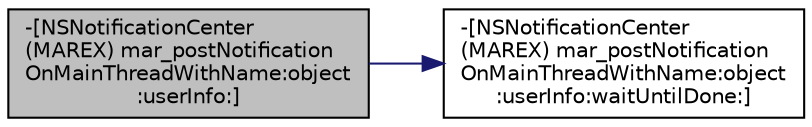 digraph "-[NSNotificationCenter(MAREX) mar_postNotificationOnMainThreadWithName:object:userInfo:]"
{
  edge [fontname="Helvetica",fontsize="10",labelfontname="Helvetica",labelfontsize="10"];
  node [fontname="Helvetica",fontsize="10",shape=record];
  rankdir="LR";
  Node17 [label="-[NSNotificationCenter\l(MAREX) mar_postNotification\lOnMainThreadWithName:object\l:userInfo:]",height=0.2,width=0.4,color="black", fillcolor="grey75", style="filled", fontcolor="black"];
  Node17 -> Node18 [color="midnightblue",fontsize="10",style="solid",fontname="Helvetica"];
  Node18 [label="-[NSNotificationCenter\l(MAREX) mar_postNotification\lOnMainThreadWithName:object\l:userInfo:waitUntilDone:]",height=0.2,width=0.4,color="black", fillcolor="white", style="filled",URL="$category_n_s_notification_center_07_m_a_r_e_x_08.html#a2d895e36e602fa63dba704aede461932"];
}
